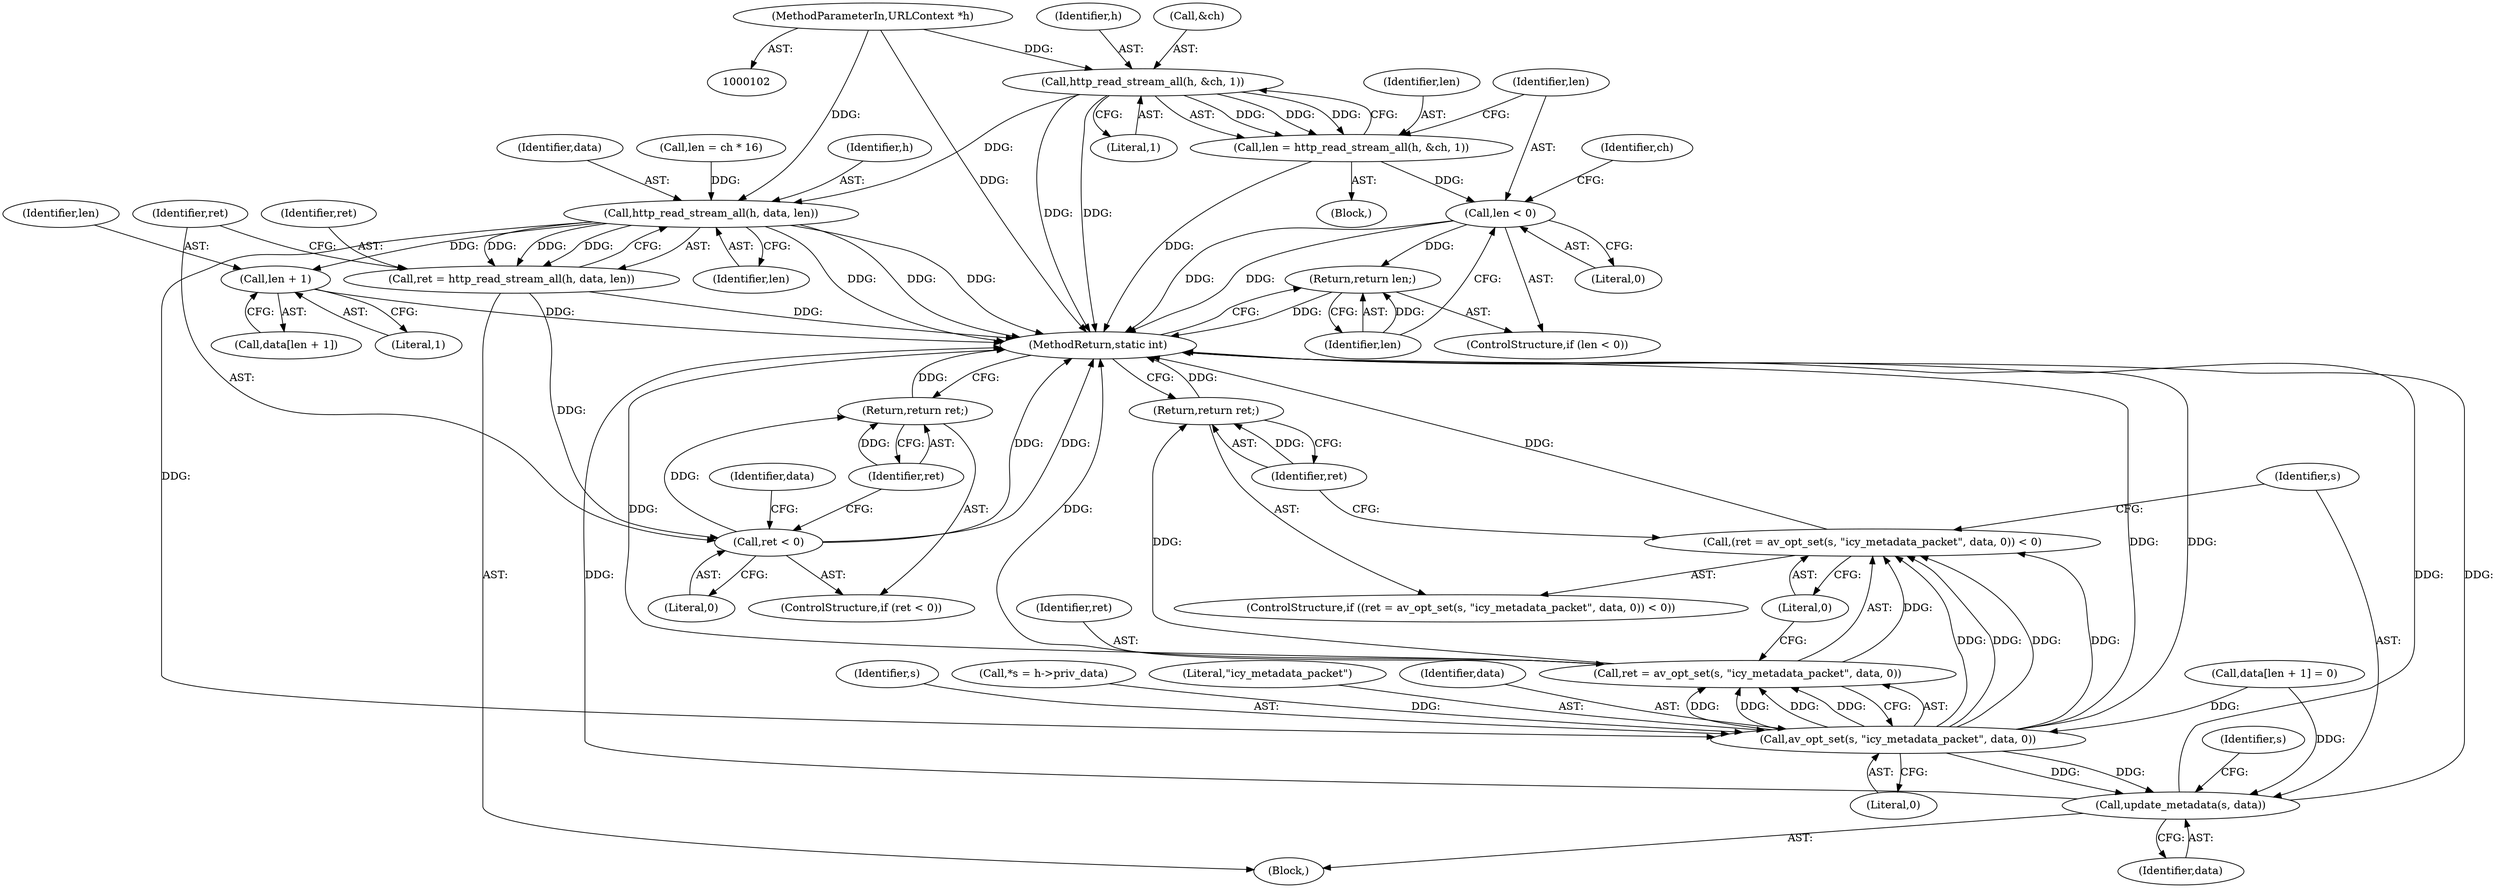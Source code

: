 digraph "0_FFmpeg_2a05c8f813de6f2278827734bf8102291e7484aa_8@API" {
"1000140" [label="(Call,http_read_stream_all(h, &ch, 1))"];
"1000103" [label="(MethodParameterIn,URLContext *h)"];
"1000138" [label="(Call,len = http_read_stream_all(h, &ch, 1))"];
"1000146" [label="(Call,len < 0)"];
"1000149" [label="(Return,return len;)"];
"1000165" [label="(Call,http_read_stream_all(h, data, len))"];
"1000163" [label="(Call,ret = http_read_stream_all(h, data, len))"];
"1000170" [label="(Call,ret < 0)"];
"1000173" [label="(Return,return ret;)"];
"1000178" [label="(Call,len + 1)"];
"1000186" [label="(Call,av_opt_set(s, \"icy_metadata_packet\", data, 0))"];
"1000183" [label="(Call,(ret = av_opt_set(s, \"icy_metadata_packet\", data, 0)) < 0)"];
"1000184" [label="(Call,ret = av_opt_set(s, \"icy_metadata_packet\", data, 0))"];
"1000192" [label="(Return,return ret;)"];
"1000194" [label="(Call,update_metadata(s, data))"];
"1000193" [label="(Identifier,ret)"];
"1000138" [label="(Call,len = http_read_stream_all(h, &ch, 1))"];
"1000195" [label="(Identifier,s)"];
"1000153" [label="(Identifier,ch)"];
"1000185" [label="(Identifier,ret)"];
"1000211" [label="(MethodReturn,static int)"];
"1000187" [label="(Identifier,s)"];
"1000179" [label="(Identifier,len)"];
"1000147" [label="(Identifier,len)"];
"1000148" [label="(Literal,0)"];
"1000172" [label="(Literal,0)"];
"1000107" [label="(Call,*s = h->priv_data)"];
"1000158" [label="(Call,len = ch * 16)"];
"1000183" [label="(Call,(ret = av_opt_set(s, \"icy_metadata_packet\", data, 0)) < 0)"];
"1000178" [label="(Call,len + 1)"];
"1000145" [label="(ControlStructure,if (len < 0))"];
"1000177" [label="(Identifier,data)"];
"1000103" [label="(MethodParameterIn,URLContext *h)"];
"1000146" [label="(Call,len < 0)"];
"1000168" [label="(Identifier,len)"];
"1000140" [label="(Call,http_read_stream_all(h, &ch, 1))"];
"1000164" [label="(Identifier,ret)"];
"1000180" [label="(Literal,1)"];
"1000196" [label="(Identifier,data)"];
"1000171" [label="(Identifier,ret)"];
"1000169" [label="(ControlStructure,if (ret < 0))"];
"1000194" [label="(Call,update_metadata(s, data))"];
"1000175" [label="(Call,data[len + 1] = 0)"];
"1000176" [label="(Call,data[len + 1])"];
"1000135" [label="(Block,)"];
"1000199" [label="(Identifier,s)"];
"1000150" [label="(Identifier,len)"];
"1000190" [label="(Literal,0)"];
"1000174" [label="(Identifier,ret)"];
"1000188" [label="(Literal,\"icy_metadata_packet\")"];
"1000149" [label="(Return,return len;)"];
"1000144" [label="(Literal,1)"];
"1000184" [label="(Call,ret = av_opt_set(s, \"icy_metadata_packet\", data, 0))"];
"1000142" [label="(Call,&ch)"];
"1000139" [label="(Identifier,len)"];
"1000163" [label="(Call,ret = http_read_stream_all(h, data, len))"];
"1000155" [label="(Block,)"];
"1000182" [label="(ControlStructure,if ((ret = av_opt_set(s, \"icy_metadata_packet\", data, 0)) < 0))"];
"1000141" [label="(Identifier,h)"];
"1000166" [label="(Identifier,h)"];
"1000165" [label="(Call,http_read_stream_all(h, data, len))"];
"1000189" [label="(Identifier,data)"];
"1000191" [label="(Literal,0)"];
"1000186" [label="(Call,av_opt_set(s, \"icy_metadata_packet\", data, 0))"];
"1000170" [label="(Call,ret < 0)"];
"1000173" [label="(Return,return ret;)"];
"1000167" [label="(Identifier,data)"];
"1000192" [label="(Return,return ret;)"];
"1000140" -> "1000138"  [label="AST: "];
"1000140" -> "1000144"  [label="CFG: "];
"1000141" -> "1000140"  [label="AST: "];
"1000142" -> "1000140"  [label="AST: "];
"1000144" -> "1000140"  [label="AST: "];
"1000138" -> "1000140"  [label="CFG: "];
"1000140" -> "1000211"  [label="DDG: "];
"1000140" -> "1000211"  [label="DDG: "];
"1000140" -> "1000138"  [label="DDG: "];
"1000140" -> "1000138"  [label="DDG: "];
"1000140" -> "1000138"  [label="DDG: "];
"1000103" -> "1000140"  [label="DDG: "];
"1000140" -> "1000165"  [label="DDG: "];
"1000103" -> "1000102"  [label="AST: "];
"1000103" -> "1000211"  [label="DDG: "];
"1000103" -> "1000165"  [label="DDG: "];
"1000138" -> "1000135"  [label="AST: "];
"1000139" -> "1000138"  [label="AST: "];
"1000147" -> "1000138"  [label="CFG: "];
"1000138" -> "1000211"  [label="DDG: "];
"1000138" -> "1000146"  [label="DDG: "];
"1000146" -> "1000145"  [label="AST: "];
"1000146" -> "1000148"  [label="CFG: "];
"1000147" -> "1000146"  [label="AST: "];
"1000148" -> "1000146"  [label="AST: "];
"1000150" -> "1000146"  [label="CFG: "];
"1000153" -> "1000146"  [label="CFG: "];
"1000146" -> "1000211"  [label="DDG: "];
"1000146" -> "1000211"  [label="DDG: "];
"1000146" -> "1000149"  [label="DDG: "];
"1000149" -> "1000145"  [label="AST: "];
"1000149" -> "1000150"  [label="CFG: "];
"1000150" -> "1000149"  [label="AST: "];
"1000211" -> "1000149"  [label="CFG: "];
"1000149" -> "1000211"  [label="DDG: "];
"1000150" -> "1000149"  [label="DDG: "];
"1000165" -> "1000163"  [label="AST: "];
"1000165" -> "1000168"  [label="CFG: "];
"1000166" -> "1000165"  [label="AST: "];
"1000167" -> "1000165"  [label="AST: "];
"1000168" -> "1000165"  [label="AST: "];
"1000163" -> "1000165"  [label="CFG: "];
"1000165" -> "1000211"  [label="DDG: "];
"1000165" -> "1000211"  [label="DDG: "];
"1000165" -> "1000211"  [label="DDG: "];
"1000165" -> "1000163"  [label="DDG: "];
"1000165" -> "1000163"  [label="DDG: "];
"1000165" -> "1000163"  [label="DDG: "];
"1000158" -> "1000165"  [label="DDG: "];
"1000165" -> "1000178"  [label="DDG: "];
"1000165" -> "1000186"  [label="DDG: "];
"1000163" -> "1000155"  [label="AST: "];
"1000164" -> "1000163"  [label="AST: "];
"1000171" -> "1000163"  [label="CFG: "];
"1000163" -> "1000211"  [label="DDG: "];
"1000163" -> "1000170"  [label="DDG: "];
"1000170" -> "1000169"  [label="AST: "];
"1000170" -> "1000172"  [label="CFG: "];
"1000171" -> "1000170"  [label="AST: "];
"1000172" -> "1000170"  [label="AST: "];
"1000174" -> "1000170"  [label="CFG: "];
"1000177" -> "1000170"  [label="CFG: "];
"1000170" -> "1000211"  [label="DDG: "];
"1000170" -> "1000211"  [label="DDG: "];
"1000170" -> "1000173"  [label="DDG: "];
"1000173" -> "1000169"  [label="AST: "];
"1000173" -> "1000174"  [label="CFG: "];
"1000174" -> "1000173"  [label="AST: "];
"1000211" -> "1000173"  [label="CFG: "];
"1000173" -> "1000211"  [label="DDG: "];
"1000174" -> "1000173"  [label="DDG: "];
"1000178" -> "1000176"  [label="AST: "];
"1000178" -> "1000180"  [label="CFG: "];
"1000179" -> "1000178"  [label="AST: "];
"1000180" -> "1000178"  [label="AST: "];
"1000176" -> "1000178"  [label="CFG: "];
"1000178" -> "1000211"  [label="DDG: "];
"1000186" -> "1000184"  [label="AST: "];
"1000186" -> "1000190"  [label="CFG: "];
"1000187" -> "1000186"  [label="AST: "];
"1000188" -> "1000186"  [label="AST: "];
"1000189" -> "1000186"  [label="AST: "];
"1000190" -> "1000186"  [label="AST: "];
"1000184" -> "1000186"  [label="CFG: "];
"1000186" -> "1000211"  [label="DDG: "];
"1000186" -> "1000211"  [label="DDG: "];
"1000186" -> "1000183"  [label="DDG: "];
"1000186" -> "1000183"  [label="DDG: "];
"1000186" -> "1000183"  [label="DDG: "];
"1000186" -> "1000183"  [label="DDG: "];
"1000186" -> "1000184"  [label="DDG: "];
"1000186" -> "1000184"  [label="DDG: "];
"1000186" -> "1000184"  [label="DDG: "];
"1000186" -> "1000184"  [label="DDG: "];
"1000107" -> "1000186"  [label="DDG: "];
"1000175" -> "1000186"  [label="DDG: "];
"1000186" -> "1000194"  [label="DDG: "];
"1000186" -> "1000194"  [label="DDG: "];
"1000183" -> "1000182"  [label="AST: "];
"1000183" -> "1000191"  [label="CFG: "];
"1000184" -> "1000183"  [label="AST: "];
"1000191" -> "1000183"  [label="AST: "];
"1000193" -> "1000183"  [label="CFG: "];
"1000195" -> "1000183"  [label="CFG: "];
"1000183" -> "1000211"  [label="DDG: "];
"1000184" -> "1000183"  [label="DDG: "];
"1000185" -> "1000184"  [label="AST: "];
"1000191" -> "1000184"  [label="CFG: "];
"1000184" -> "1000211"  [label="DDG: "];
"1000184" -> "1000211"  [label="DDG: "];
"1000184" -> "1000192"  [label="DDG: "];
"1000192" -> "1000182"  [label="AST: "];
"1000192" -> "1000193"  [label="CFG: "];
"1000193" -> "1000192"  [label="AST: "];
"1000211" -> "1000192"  [label="CFG: "];
"1000192" -> "1000211"  [label="DDG: "];
"1000193" -> "1000192"  [label="DDG: "];
"1000194" -> "1000155"  [label="AST: "];
"1000194" -> "1000196"  [label="CFG: "];
"1000195" -> "1000194"  [label="AST: "];
"1000196" -> "1000194"  [label="AST: "];
"1000199" -> "1000194"  [label="CFG: "];
"1000194" -> "1000211"  [label="DDG: "];
"1000194" -> "1000211"  [label="DDG: "];
"1000194" -> "1000211"  [label="DDG: "];
"1000175" -> "1000194"  [label="DDG: "];
}
